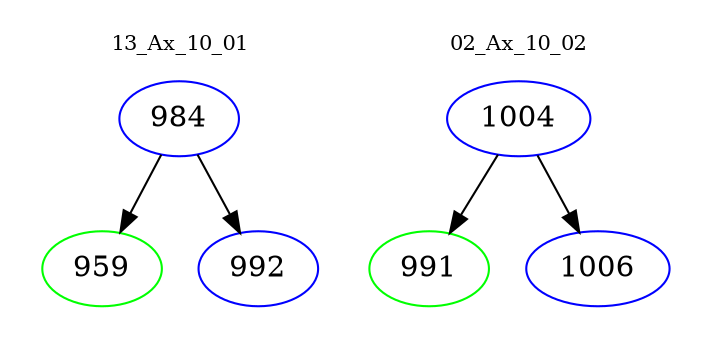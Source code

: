 digraph{
subgraph cluster_0 {
color = white
label = "13_Ax_10_01";
fontsize=10;
T0_984 [label="984", color="blue"]
T0_984 -> T0_959 [color="black"]
T0_959 [label="959", color="green"]
T0_984 -> T0_992 [color="black"]
T0_992 [label="992", color="blue"]
}
subgraph cluster_1 {
color = white
label = "02_Ax_10_02";
fontsize=10;
T1_1004 [label="1004", color="blue"]
T1_1004 -> T1_991 [color="black"]
T1_991 [label="991", color="green"]
T1_1004 -> T1_1006 [color="black"]
T1_1006 [label="1006", color="blue"]
}
}
